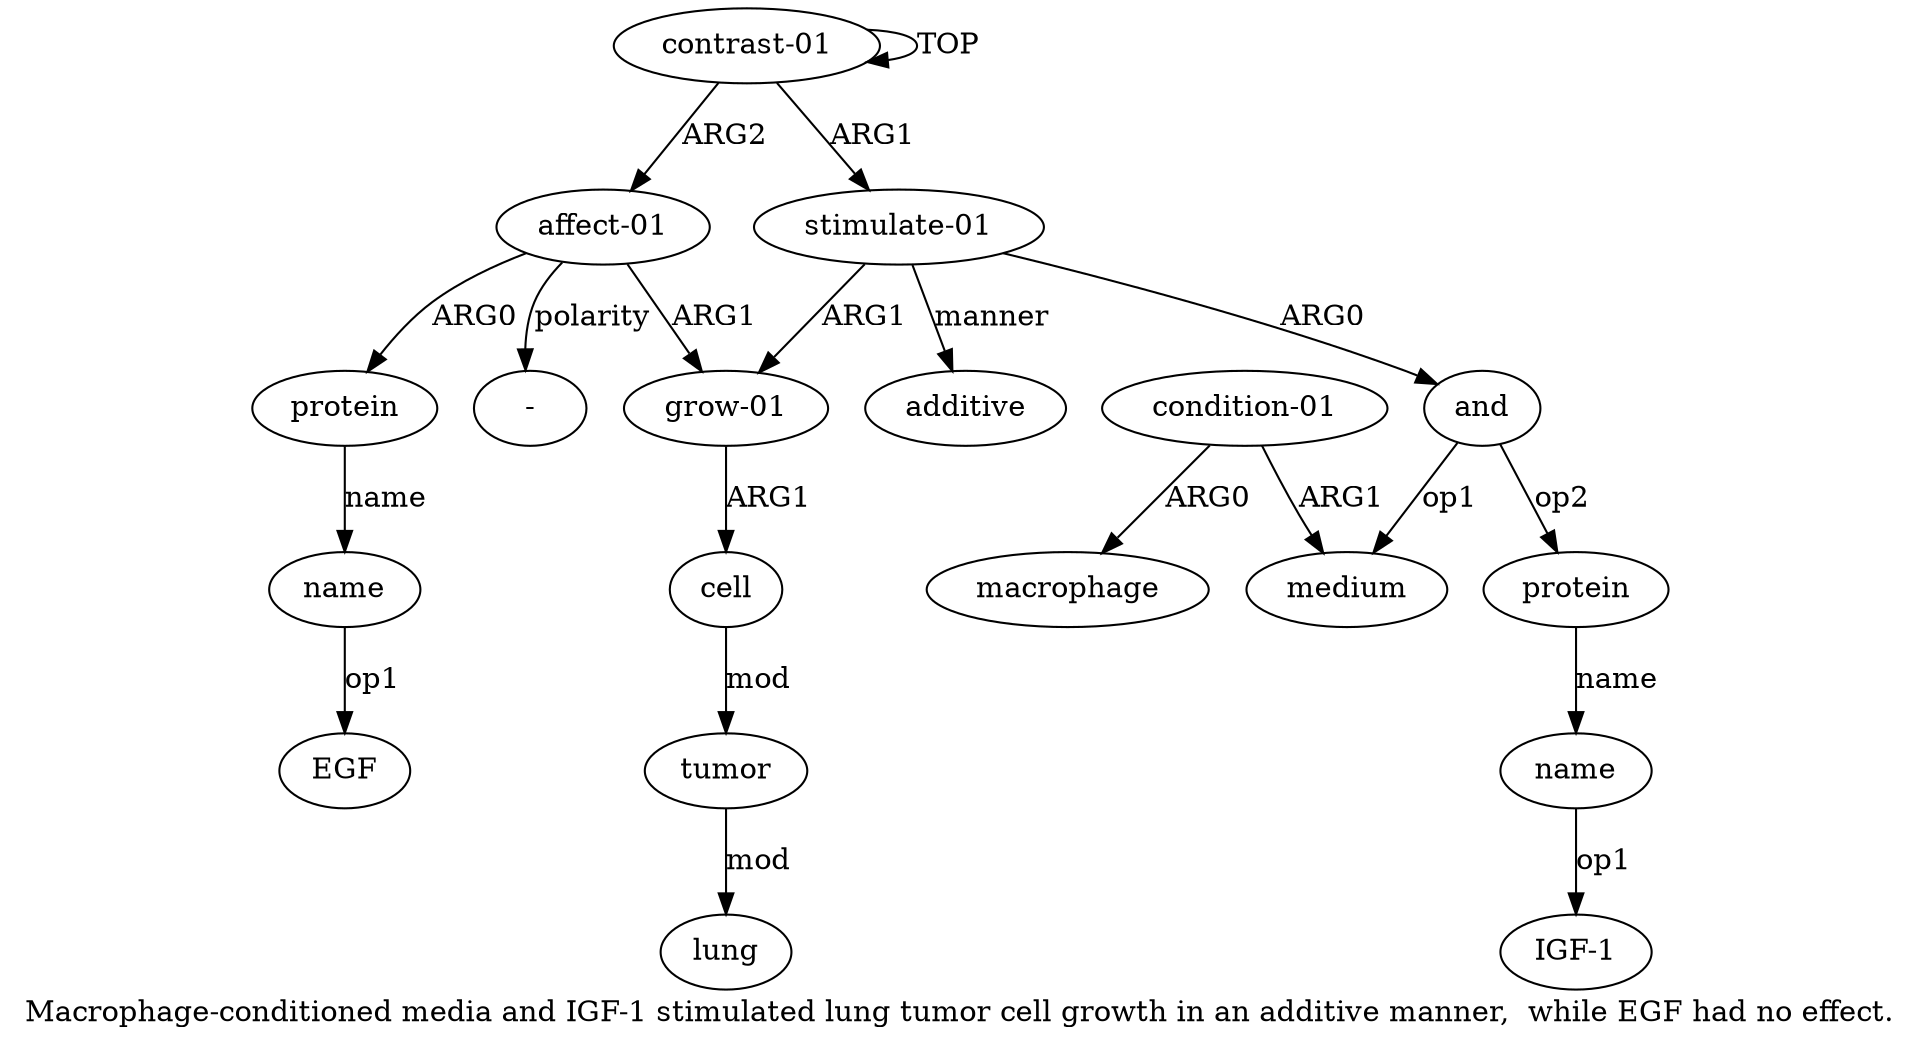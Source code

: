digraph  {
	graph [label="Macrophage-conditioned media and IGF-1 stimulated lung tumor cell growth in an additive manner,  while EGF had no effect."];
	node [label="\N"];
	a15	 [color=black,
		gold_ind=15,
		gold_label=name,
		label=name,
		test_ind=15,
		test_label=name];
	"a15 EGF"	 [color=black,
		gold_ind=-1,
		gold_label=EGF,
		label=EGF,
		test_ind=-1,
		test_label=EGF];
	a15 -> "a15 EGF" [key=0,
	color=black,
	gold_label=op1,
	label=op1,
	test_label=op1];
a14 [color=black,
	gold_ind=14,
	gold_label=protein,
	label=protein,
	test_ind=14,
	test_label=protein];
a14 -> a15 [key=0,
color=black,
gold_label=name,
label=name,
test_label=name];
a11 [color=black,
gold_ind=11,
gold_label=lung,
label=lung,
test_ind=11,
test_label=lung];
a10 [color=black,
gold_ind=10,
gold_label=tumor,
label=tumor,
test_ind=10,
test_label=tumor];
a10 -> a11 [key=0,
color=black,
gold_label=mod,
label=mod,
test_label=mod];
a13 [color=black,
gold_ind=13,
gold_label="affect-01",
label="affect-01",
test_ind=13,
test_label="affect-01"];
a13 -> a14 [key=0,
color=black,
gold_label=ARG0,
label=ARG0,
test_label=ARG0];
a8 [color=black,
gold_ind=8,
gold_label="grow-01",
label="grow-01",
test_ind=8,
test_label="grow-01"];
a13 -> a8 [key=0,
color=black,
gold_label=ARG1,
label=ARG1,
test_label=ARG1];
"a13 -" [color=black,
gold_ind=-1,
gold_label="-",
label="-",
test_ind=-1,
test_label="-"];
a13 -> "a13 -" [key=0,
color=black,
gold_label=polarity,
label=polarity,
test_label=polarity];
a12 [color=black,
gold_ind=12,
gold_label=additive,
label=additive,
test_ind=12,
test_label=additive];
a1 [color=black,
gold_ind=1,
gold_label="stimulate-01",
label="stimulate-01",
test_ind=1,
test_label="stimulate-01"];
a1 -> a12 [key=0,
color=black,
gold_label=manner,
label=manner,
test_label=manner];
a2 [color=black,
gold_ind=2,
gold_label=and,
label=and,
test_ind=2,
test_label=and];
a1 -> a2 [key=0,
color=black,
gold_label=ARG0,
label=ARG0,
test_label=ARG0];
a1 -> a8 [key=0,
color=black,
gold_label=ARG1,
label=ARG1,
test_label=ARG1];
a0 [color=black,
gold_ind=0,
gold_label="contrast-01",
label="contrast-01",
test_ind=0,
test_label="contrast-01"];
a0 -> a13 [key=0,
color=black,
gold_label=ARG2,
label=ARG2,
test_label=ARG2];
a0 -> a1 [key=0,
color=black,
gold_label=ARG1,
label=ARG1,
test_label=ARG1];
a0 -> a0 [key=0,
color=black,
gold_label=TOP,
label=TOP,
test_label=TOP];
a3 [color=black,
gold_ind=3,
gold_label=medium,
label=medium,
test_ind=3,
test_label=medium];
a2 -> a3 [key=0,
color=black,
gold_label=op1,
label=op1,
test_label=op1];
a6 [color=black,
gold_ind=6,
gold_label=protein,
label=protein,
test_ind=6,
test_label=protein];
a2 -> a6 [key=0,
color=black,
gold_label=op2,
label=op2,
test_label=op2];
a5 [color=black,
gold_ind=5,
gold_label=macrophage,
label=macrophage,
test_ind=5,
test_label=macrophage];
a4 [color=black,
gold_ind=4,
gold_label="condition-01",
label="condition-01",
test_ind=4,
test_label="condition-01"];
a4 -> a3 [key=0,
color=black,
gold_label=ARG1,
label=ARG1,
test_label=ARG1];
a4 -> a5 [key=0,
color=black,
gold_label=ARG0,
label=ARG0,
test_label=ARG0];
a7 [color=black,
gold_ind=7,
gold_label=name,
label=name,
test_ind=7,
test_label=name];
"a7 IGF-1" [color=black,
gold_ind=-1,
gold_label="IGF-1",
label="IGF-1",
test_ind=-1,
test_label="IGF-1"];
a7 -> "a7 IGF-1" [key=0,
color=black,
gold_label=op1,
label=op1,
test_label=op1];
a6 -> a7 [key=0,
color=black,
gold_label=name,
label=name,
test_label=name];
a9 [color=black,
gold_ind=9,
gold_label=cell,
label=cell,
test_ind=9,
test_label=cell];
a9 -> a10 [key=0,
color=black,
gold_label=mod,
label=mod,
test_label=mod];
a8 -> a9 [key=0,
color=black,
gold_label=ARG1,
label=ARG1,
test_label=ARG1];
}
